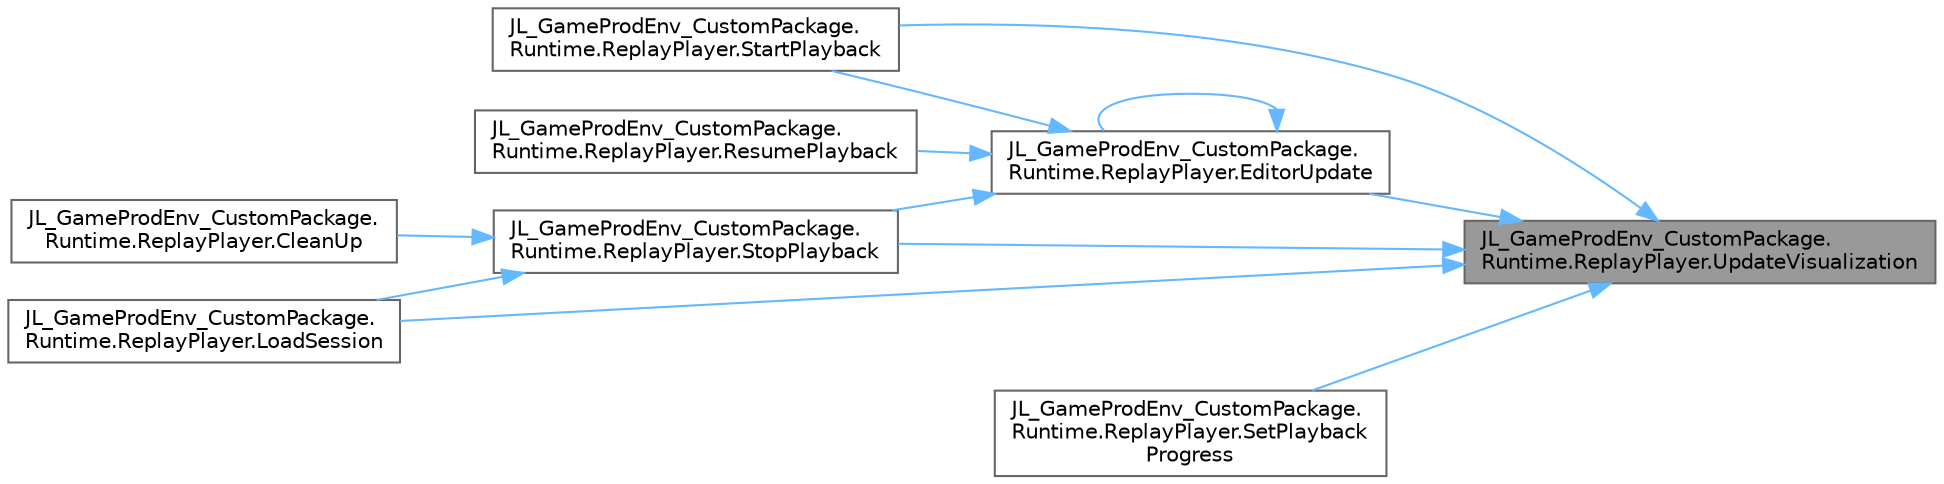 digraph "JL_GameProdEnv_CustomPackage.Runtime.ReplayPlayer.UpdateVisualization"
{
 // LATEX_PDF_SIZE
  bgcolor="transparent";
  edge [fontname=Helvetica,fontsize=10,labelfontname=Helvetica,labelfontsize=10];
  node [fontname=Helvetica,fontsize=10,shape=box,height=0.2,width=0.4];
  rankdir="RL";
  Node1 [id="Node000001",label="JL_GameProdEnv_CustomPackage.\lRuntime.ReplayPlayer.UpdateVisualization",height=0.2,width=0.4,color="gray40", fillcolor="grey60", style="filled", fontcolor="black",tooltip="Updates the position and rotation of all visual objects based on the current playback time."];
  Node1 -> Node2 [id="edge1_Node000001_Node000002",dir="back",color="steelblue1",style="solid",tooltip=" "];
  Node2 [id="Node000002",label="JL_GameProdEnv_CustomPackage.\lRuntime.ReplayPlayer.EditorUpdate",height=0.2,width=0.4,color="grey40", fillcolor="white", style="filled",URL="$class_j_l___game_prod_env___custom_package_1_1_runtime_1_1_replay_player.html#a6068872f6d31887a2855114f0cb75692",tooltip="Editor update callback that advances playback time and updates visualizations."];
  Node2 -> Node2 [id="edge2_Node000002_Node000002",dir="back",color="steelblue1",style="solid",tooltip=" "];
  Node2 -> Node3 [id="edge3_Node000002_Node000003",dir="back",color="steelblue1",style="solid",tooltip=" "];
  Node3 [id="Node000003",label="JL_GameProdEnv_CustomPackage.\lRuntime.ReplayPlayer.ResumePlayback",height=0.2,width=0.4,color="grey40", fillcolor="white", style="filled",URL="$class_j_l___game_prod_env___custom_package_1_1_runtime_1_1_replay_player.html#a6230724758b2d36bf7568c1b25877724",tooltip="Resumes playback from the current position after being paused."];
  Node2 -> Node4 [id="edge4_Node000002_Node000004",dir="back",color="steelblue1",style="solid",tooltip=" "];
  Node4 [id="Node000004",label="JL_GameProdEnv_CustomPackage.\lRuntime.ReplayPlayer.StartPlayback",height=0.2,width=0.4,color="grey40", fillcolor="white", style="filled",URL="$class_j_l___game_prod_env___custom_package_1_1_runtime_1_1_replay_player.html#ad8c2d65419944906f391d10c724bdfc9",tooltip="Starts playback of the currently loaded replay session."];
  Node2 -> Node5 [id="edge5_Node000002_Node000005",dir="back",color="steelblue1",style="solid",tooltip=" "];
  Node5 [id="Node000005",label="JL_GameProdEnv_CustomPackage.\lRuntime.ReplayPlayer.StopPlayback",height=0.2,width=0.4,color="grey40", fillcolor="white", style="filled",URL="$class_j_l___game_prod_env___custom_package_1_1_runtime_1_1_replay_player.html#ac68541951439bebc4617c94ef7827979",tooltip="Stops playback and resets the playback time to the beginning."];
  Node5 -> Node6 [id="edge6_Node000005_Node000006",dir="back",color="steelblue1",style="solid",tooltip=" "];
  Node6 [id="Node000006",label="JL_GameProdEnv_CustomPackage.\lRuntime.ReplayPlayer.CleanUp",height=0.2,width=0.4,color="grey40", fillcolor="white", style="filled",URL="$class_j_l___game_prod_env___custom_package_1_1_runtime_1_1_replay_player.html#a08fde0b50bc1b88cb36c0b849915f757",tooltip="Performs complete cleanup of the replay player, stopping playback, removing visual objects,..."];
  Node5 -> Node7 [id="edge7_Node000005_Node000007",dir="back",color="steelblue1",style="solid",tooltip=" "];
  Node7 [id="Node000007",label="JL_GameProdEnv_CustomPackage.\lRuntime.ReplayPlayer.LoadSession",height=0.2,width=0.4,color="grey40", fillcolor="white", style="filled",URL="$class_j_l___game_prod_env___custom_package_1_1_runtime_1_1_replay_player.html#a8a06e1ee70db22ff6760708c282b054c",tooltip="Loads a replay session and creates the necessary visualization objects."];
  Node1 -> Node7 [id="edge8_Node000001_Node000007",dir="back",color="steelblue1",style="solid",tooltip=" "];
  Node1 -> Node8 [id="edge9_Node000001_Node000008",dir="back",color="steelblue1",style="solid",tooltip=" "];
  Node8 [id="Node000008",label="JL_GameProdEnv_CustomPackage.\lRuntime.ReplayPlayer.SetPlayback\lProgress",height=0.2,width=0.4,color="grey40", fillcolor="white", style="filled",URL="$class_j_l___game_prod_env___custom_package_1_1_runtime_1_1_replay_player.html#afd996f093f4b07637e609e9986c1a63c",tooltip="Sets the playback progress to a specific normalized time."];
  Node1 -> Node4 [id="edge10_Node000001_Node000004",dir="back",color="steelblue1",style="solid",tooltip=" "];
  Node1 -> Node5 [id="edge11_Node000001_Node000005",dir="back",color="steelblue1",style="solid",tooltip=" "];
}
